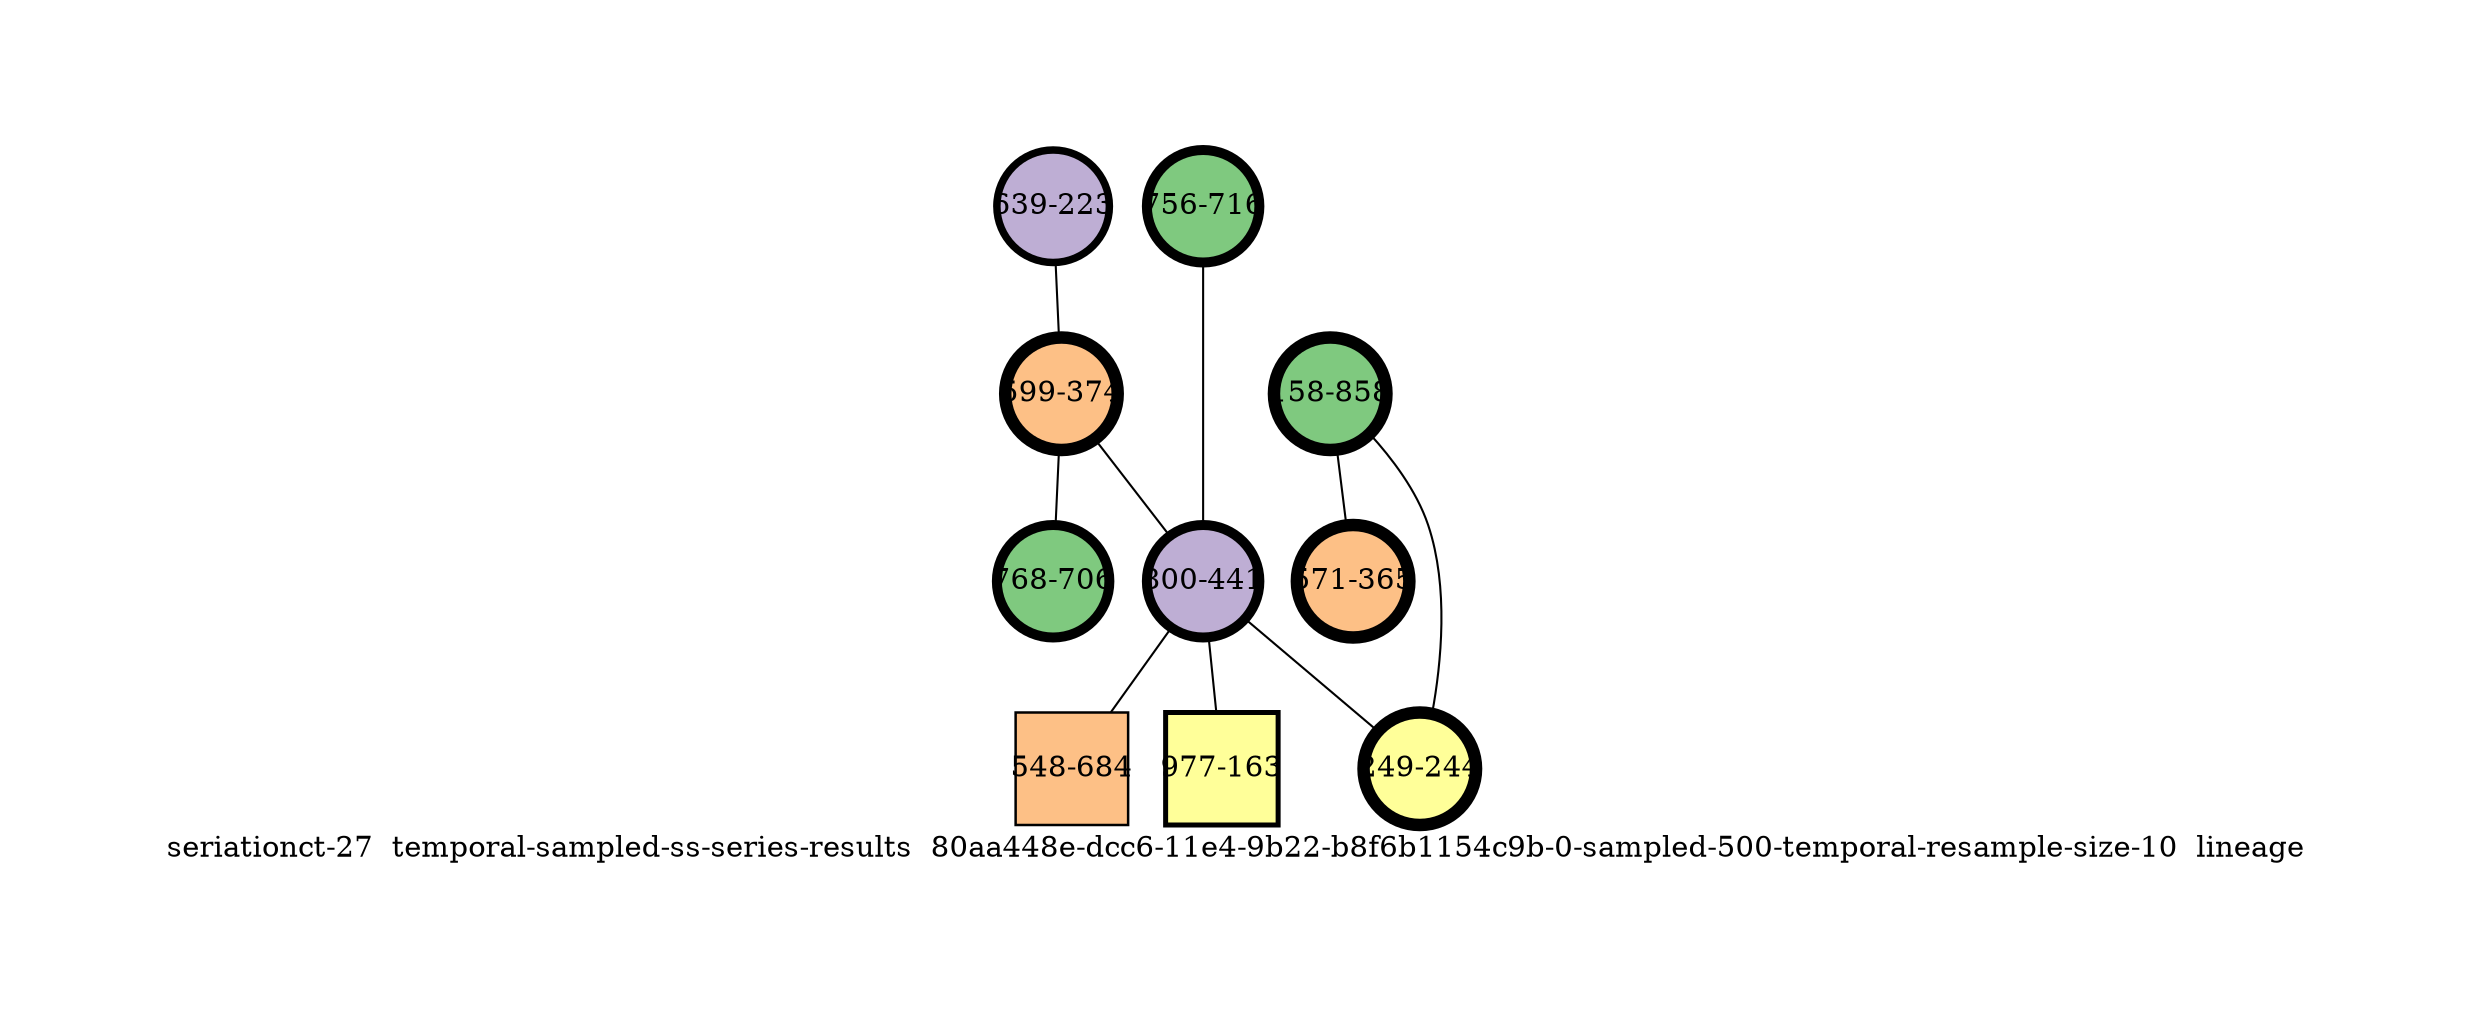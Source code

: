 strict graph "seriationct-27  temporal-sampled-ss-series-results  80aa448e-dcc6-11e4-9b22-b8f6b1154c9b-0-sampled-500-temporal-resample-size-10  lineage" {
labelloc=b;
ratio=auto;
pad="1.0";
label="seriationct-27  temporal-sampled-ss-series-results  80aa448e-dcc6-11e4-9b22-b8f6b1154c9b-0-sampled-500-temporal-resample-size-10  lineage";
node [width="0.75", style=filled, fixedsize=true, height="0.75", shape=circle, label=""];
0 [xCoordinate="223.0", appears_in_slice=3, yCoordinate="639.0", colorscheme=accent5, lineage_id=0, short_label="639-223", label="639-223", shape=circle, cluster_id=1, fillcolor=2, size="500.0", id=3, penwidth="3.6"];
1 [xCoordinate="716.0", appears_in_slice=4, yCoordinate="756.0", colorscheme=accent5, lineage_id=0, short_label="756-716", label="756-716", shape=circle, cluster_id=0, fillcolor=1, size="500.0", id=1, penwidth="4.8"];
2 [xCoordinate="374.0", appears_in_slice=5, yCoordinate="599.0", colorscheme=accent5, lineage_id=0, short_label="599-374", label="599-374", shape=circle, cluster_id=2, fillcolor=3, size="500.0", id=2, penwidth="6.0"];
3 [xCoordinate="858.0", appears_in_slice=5, yCoordinate="158.0", colorscheme=accent5, lineage_id=0, short_label="158-858", label="158-858", shape=circle, cluster_id=0, fillcolor=1, size="500.0", id=0, penwidth="6.0"];
4 [xCoordinate="441.0", appears_in_slice=4, yCoordinate="800.0", colorscheme=accent5, lineage_id=0, short_label="800-441", label="800-441", shape=circle, cluster_id=1, fillcolor=2, size="500.0", id=4, penwidth="4.8"];
5 [xCoordinate="365.0", appears_in_slice=5, yCoordinate="571.0", colorscheme=accent5, lineage_id=0, short_label="571-365", label="571-365", shape=circle, cluster_id=2, fillcolor=3, size="500.0", id=5, penwidth="6.0"];
6 [xCoordinate="684.0", appears_in_slice=1, yCoordinate="548.0", colorscheme=accent5, lineage_id=1, short_label="548-684", label="548-684", shape=square, cluster_id=2, fillcolor=3, size="500.0", id=6, penwidth="1.2"];
7 [xCoordinate="244.0", appears_in_slice=5, yCoordinate="249.0", colorscheme=accent5, lineage_id=0, short_label="249-244", label="249-244", shape=circle, cluster_id=3, fillcolor=4, size="500.0", id=7, penwidth="6.0"];
8 [xCoordinate="706.0", appears_in_slice=4, yCoordinate="768.0", colorscheme=accent5, lineage_id=0, short_label="768-706", label="768-706", shape=circle, cluster_id=0, fillcolor=1, size="500.0", id=8, penwidth="4.8"];
9 [xCoordinate="163.0", appears_in_slice=2, yCoordinate="977.0", colorscheme=accent5, lineage_id=1, short_label="977-163", label="977-163", shape=square, cluster_id=3, fillcolor=4, size="500.0", id=9, penwidth="2.4"];
0 -- 2  [inverseweight="1.3636487605", weight="0.733326666636"];
1 -- 4  [inverseweight="1.43699520938", weight="0.695896544035"];
2 -- 8  [inverseweight="2.73973630978", weight="0.364998630134"];
2 -- 4  [inverseweight="2.60064170949", weight="0.384520480599"];
3 -- 5  [inverseweight="22.0540545696", weight="0.045343136195"];
3 -- 7  [inverseweight="2.20643594005", weight="0.453219593575"];
4 -- 7  [inverseweight="2.09426954146", weight="0.477493455453"];
4 -- 6  [inverseweight="1.34661846984", weight="0.742600834904"];
4 -- 9  [inverseweight="2.10739849148", weight="0.47451870353"];
}
